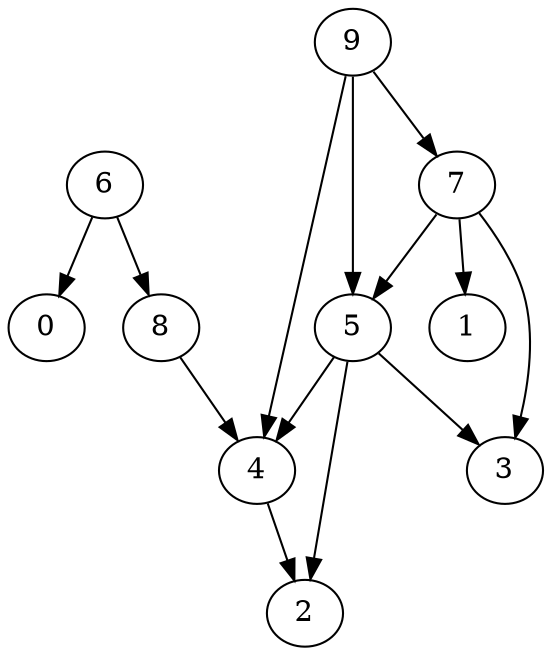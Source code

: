 digraph G {
  graph [splines=true overlap=false]
  node  [shape=ellipse, width=0.3, height=0.3]
  0 [label="0"];
  1 [label="1"];
  2 [label="2"];
  3 [label="3"];
  4 [label="4"];
  5 [label="5"];
  6 [label="6"];
  7 [label="7"];
  8 [label="8"];
  9 [label="9"];
  4 -> 2;
  5 -> 2;
  5 -> 3;
  5 -> 4;
  6 -> 0;
  6 -> 8;
  7 -> 1;
  7 -> 3;
  7 -> 5;
  8 -> 4;
  9 -> 4;
  9 -> 5;
  9 -> 7;
}
